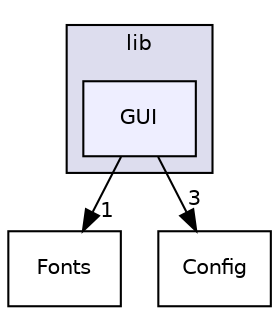 digraph "GUI" {
  bgcolor=transparent;
  compound=true
  node [ fontsize="10", fontname="Helvetica"];
  edge [ labelfontsize="10", labelfontname="Helvetica"];
  subgraph clusterdir_e59babc21581178d9975f6bbe4eb6a10 {
    graph [ bgcolor="#ddddee", pencolor="black", label="lib" fontname="Helvetica", fontsize="10", URL="dir_e59babc21581178d9975f6bbe4eb6a10.html"]
  dir_56191ed532506d7cebb7eb672d9237e2 [shape=box, label="GUI", style="filled", fillcolor="#eeeeff", pencolor="black", URL="dir_56191ed532506d7cebb7eb672d9237e2.html"];
  }
  dir_01551dd28b7247d3e1865e29a4e66b98 [shape=box label="Fonts" URL="dir_01551dd28b7247d3e1865e29a4e66b98.html"];
  dir_5003af704b1bffd9cd233c44d0d76b79 [shape=box label="Config" URL="dir_5003af704b1bffd9cd233c44d0d76b79.html"];
  dir_56191ed532506d7cebb7eb672d9237e2->dir_01551dd28b7247d3e1865e29a4e66b98 [headlabel="1", labeldistance=1.5 headhref="dir_000015_000014.html"];
  dir_56191ed532506d7cebb7eb672d9237e2->dir_5003af704b1bffd9cd233c44d0d76b79 [headlabel="3", labeldistance=1.5 headhref="dir_000015_000011.html"];
}
